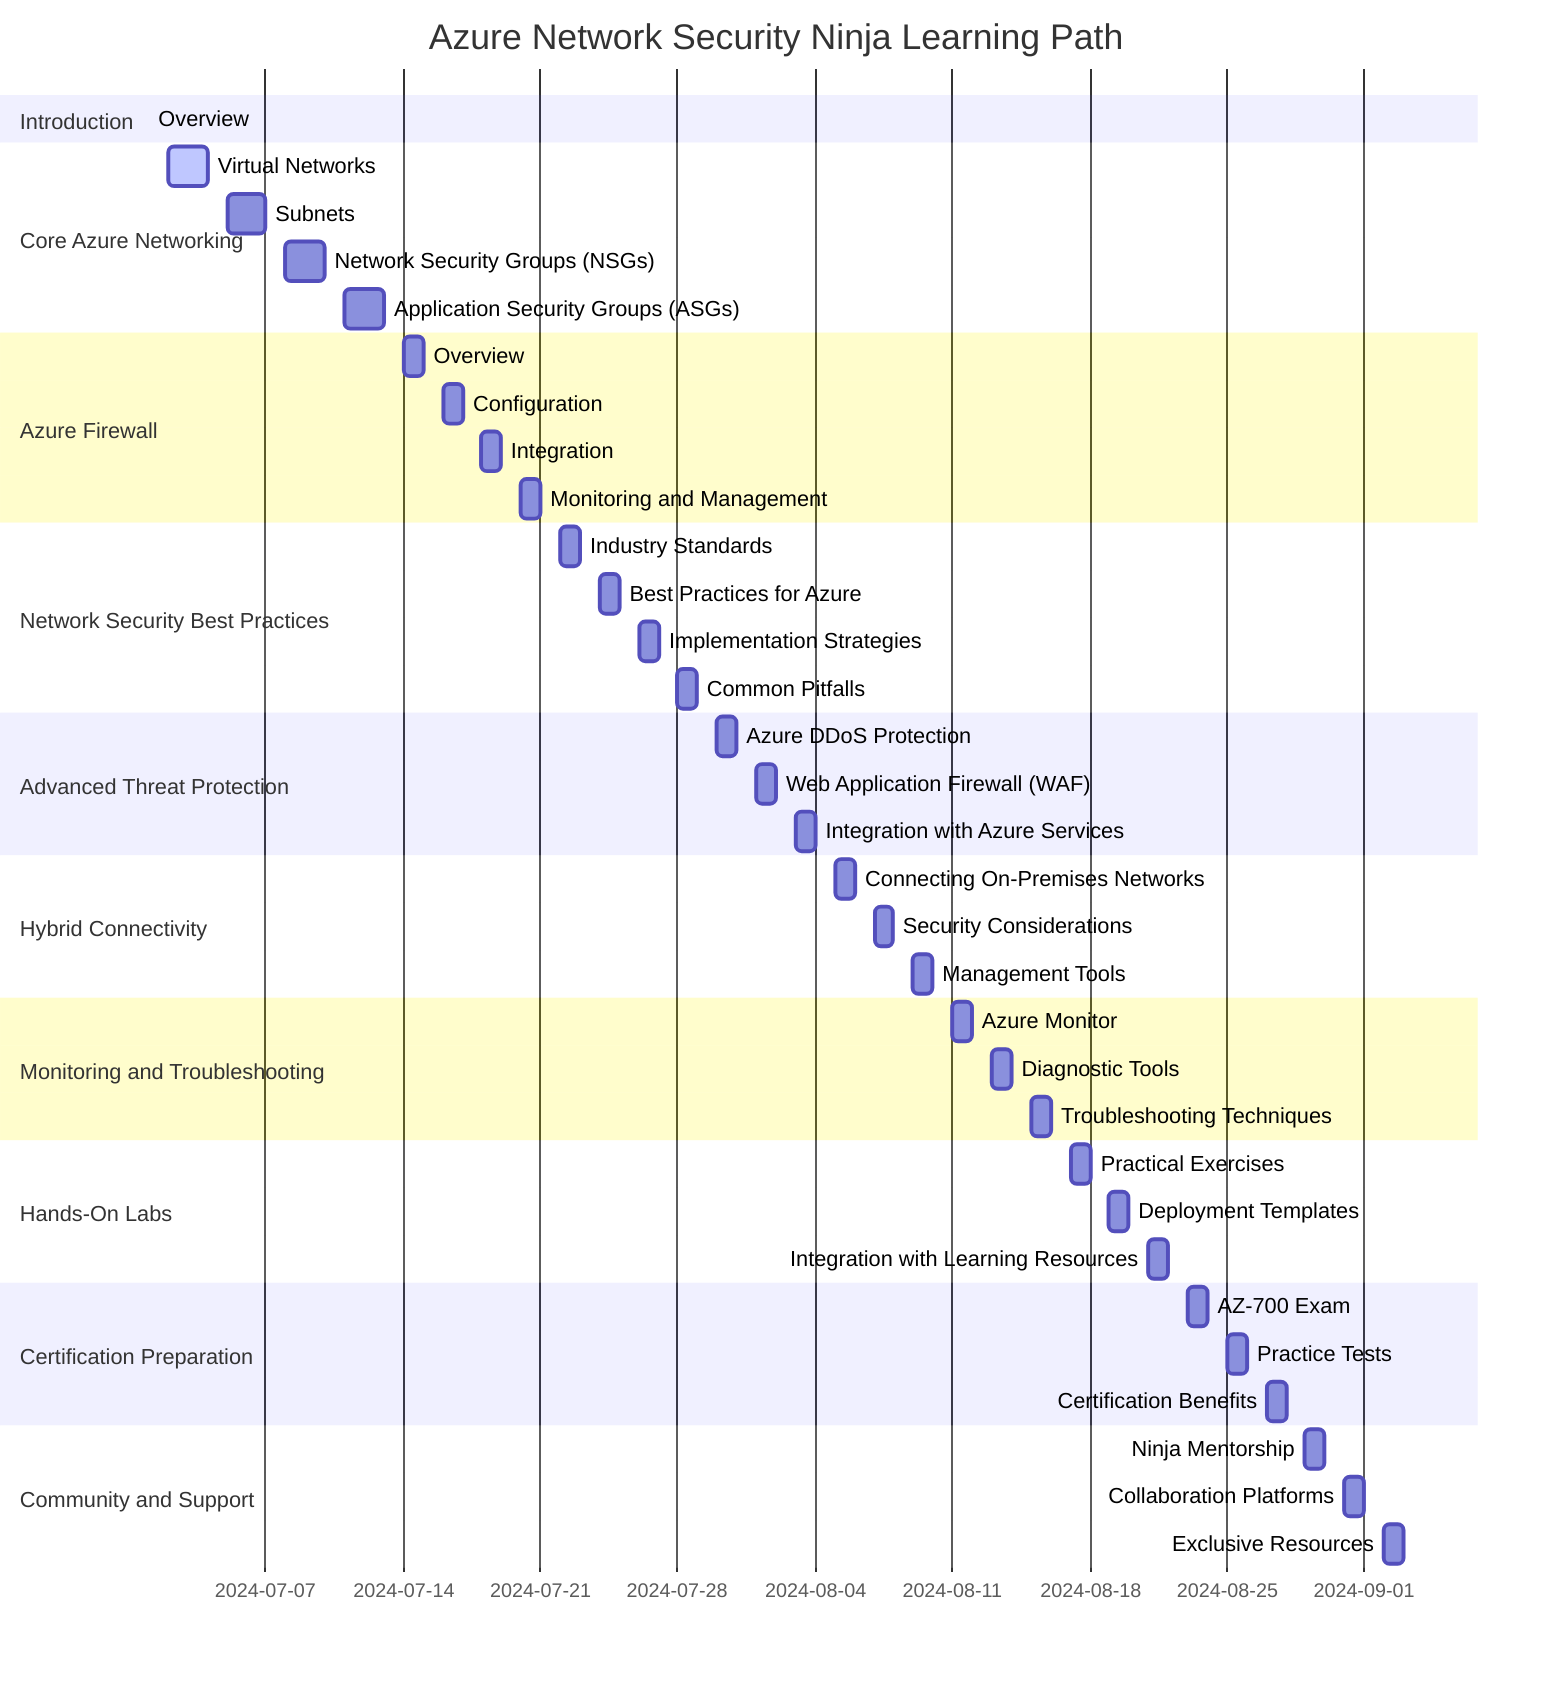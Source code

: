 gantt
    title Azure Network Security Ninja Learning Path
    dateFormat  YYYY-MM-DD
    section Introduction
    Overview                        :done,    des1, 2024-07-01, 2024-07-01
    section Core Azure Networking
    Virtual Networks                :active,  des2, 2024-07-02, 2024-07-04
    Subnets                         :         des3, 2024-07-05, 2024-07-07
    Network Security Groups (NSGs)  :         des4, 2024-07-08, 2024-07-10
    Application Security Groups (ASGs):       des5, 2024-07-11, 2024-07-13
    section Azure Firewall
    Overview                        :         des6, 2024-07-14, 2024-07-15
    Configuration                   :         des7, 2024-07-16, 2024-07-17
    Integration                     :         des8, 2024-07-18, 2024-07-19
    Monitoring and Management       :         des9, 2024-07-20, 2024-07-21
    section Network Security Best Practices
    Industry Standards              :         des10, 2024-07-22, 2024-07-23
    Best Practices for Azure        :         des11, 2024-07-24, 2024-07-25
    Implementation Strategies       :         des12, 2024-07-26, 2024-07-27
    Common Pitfalls                 :         des13, 2024-07-28, 2024-07-29
    section Advanced Threat Protection
    Azure DDoS Protection           :         des14, 2024-07-30, 2024-07-31
    Web Application Firewall (WAF)  :         des15, 2024-08-01, 2024-08-02
    Integration with Azure Services :         des16, 2024-08-03, 2024-08-04
    section Hybrid Connectivity
    Connecting On-Premises Networks :         des17, 2024-08-05, 2024-08-06
    Security Considerations         :         des18, 2024-08-07, 2024-08-08
    Management Tools                :         des19, 2024-08-09, 2024-08-10
    section Monitoring and Troubleshooting
    Azure Monitor                   :         des20, 2024-08-11, 2024-08-12
    Diagnostic Tools                :         des21, 2024-08-13, 2024-08-14
    Troubleshooting Techniques      :         des22, 2024-08-15, 2024-08-16
    section Hands-On Labs
    Practical Exercises             :         des23, 2024-08-17, 2024-08-18
    Deployment Templates            :         des24, 2024-08-19, 2024-08-20
    Integration with Learning Resources :     des25, 2024-08-21, 2024-08-22
    section Certification Preparation
    AZ-700 Exam                     :         des26, 2024-08-23, 2024-08-24
    Practice Tests                  :         des27, 2024-08-25, 2024-08-26
    Certification Benefits          :         des28, 2024-08-27, 2024-08-28
    section Community and Support
    Ninja Mentorship                :         des29, 2024-08-29, 2024-08-30
    Collaboration Platforms         :         des30, 2024-08-31, 2024-09-01
    Exclusive Resources             :         des31, 2024-09-02, 2024-09-03